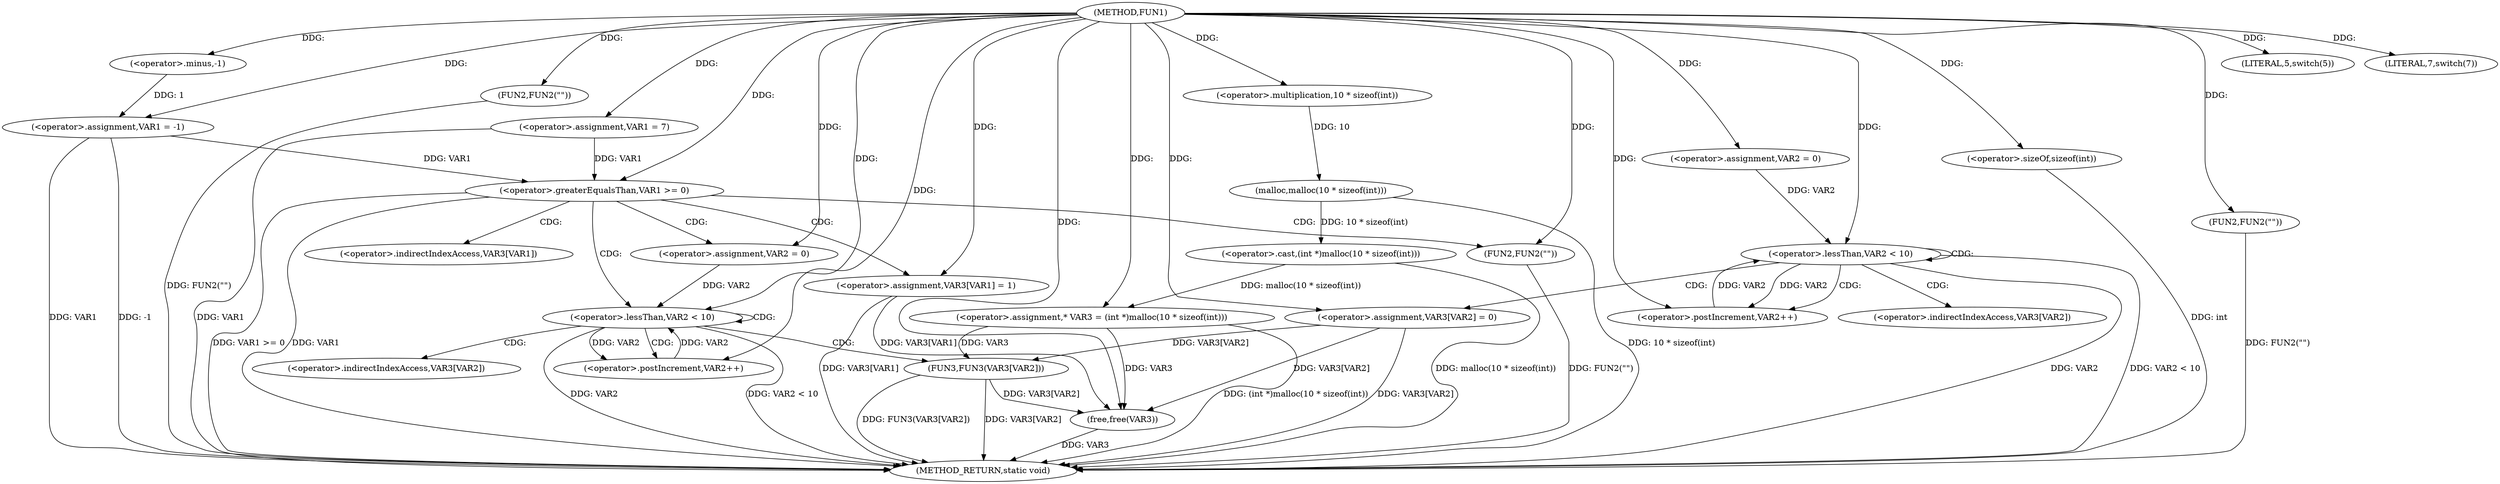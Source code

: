 digraph FUN1 {  
"1000100" [label = "(METHOD,FUN1)" ]
"1000185" [label = "(METHOD_RETURN,static void)" ]
"1000103" [label = "(<operator>.assignment,VAR1 = -1)" ]
"1000105" [label = "(<operator>.minus,-1)" ]
"1000108" [label = "(LITERAL,5,switch(5))" ]
"1000111" [label = "(FUN2,FUN2(\"\"))" ]
"1000115" [label = "(<operator>.assignment,VAR1 = 7)" ]
"1000120" [label = "(LITERAL,7,switch(7))" ]
"1000126" [label = "(<operator>.assignment,* VAR3 = (int *)malloc(10 * sizeof(int)))" ]
"1000128" [label = "(<operator>.cast,(int *)malloc(10 * sizeof(int)))" ]
"1000130" [label = "(malloc,malloc(10 * sizeof(int)))" ]
"1000131" [label = "(<operator>.multiplication,10 * sizeof(int))" ]
"1000133" [label = "(<operator>.sizeOf,sizeof(int))" ]
"1000136" [label = "(<operator>.assignment,VAR2 = 0)" ]
"1000139" [label = "(<operator>.lessThan,VAR2 < 10)" ]
"1000142" [label = "(<operator>.postIncrement,VAR2++)" ]
"1000145" [label = "(<operator>.assignment,VAR3[VAR2] = 0)" ]
"1000151" [label = "(<operator>.greaterEqualsThan,VAR1 >= 0)" ]
"1000155" [label = "(<operator>.assignment,VAR3[VAR1] = 1)" ]
"1000161" [label = "(<operator>.assignment,VAR2 = 0)" ]
"1000164" [label = "(<operator>.lessThan,VAR2 < 10)" ]
"1000167" [label = "(<operator>.postIncrement,VAR2++)" ]
"1000170" [label = "(FUN3,FUN3(VAR3[VAR2]))" ]
"1000176" [label = "(FUN2,FUN2(\"\"))" ]
"1000178" [label = "(free,free(VAR3))" ]
"1000182" [label = "(FUN2,FUN2(\"\"))" ]
"1000146" [label = "(<operator>.indirectIndexAccess,VAR3[VAR2])" ]
"1000156" [label = "(<operator>.indirectIndexAccess,VAR3[VAR1])" ]
"1000171" [label = "(<operator>.indirectIndexAccess,VAR3[VAR2])" ]
  "1000151" -> "1000185"  [ label = "DDG: VAR1 >= 0"] 
  "1000103" -> "1000185"  [ label = "DDG: -1"] 
  "1000139" -> "1000185"  [ label = "DDG: VAR2 < 10"] 
  "1000176" -> "1000185"  [ label = "DDG: FUN2(\"\")"] 
  "1000170" -> "1000185"  [ label = "DDG: FUN3(VAR3[VAR2])"] 
  "1000145" -> "1000185"  [ label = "DDG: VAR3[VAR2]"] 
  "1000182" -> "1000185"  [ label = "DDG: FUN2(\"\")"] 
  "1000128" -> "1000185"  [ label = "DDG: malloc(10 * sizeof(int))"] 
  "1000164" -> "1000185"  [ label = "DDG: VAR2 < 10"] 
  "1000178" -> "1000185"  [ label = "DDG: VAR3"] 
  "1000103" -> "1000185"  [ label = "DDG: VAR1"] 
  "1000139" -> "1000185"  [ label = "DDG: VAR2"] 
  "1000151" -> "1000185"  [ label = "DDG: VAR1"] 
  "1000133" -> "1000185"  [ label = "DDG: int"] 
  "1000170" -> "1000185"  [ label = "DDG: VAR3[VAR2]"] 
  "1000126" -> "1000185"  [ label = "DDG: (int *)malloc(10 * sizeof(int))"] 
  "1000155" -> "1000185"  [ label = "DDG: VAR3[VAR1]"] 
  "1000115" -> "1000185"  [ label = "DDG: VAR1"] 
  "1000111" -> "1000185"  [ label = "DDG: FUN2(\"\")"] 
  "1000130" -> "1000185"  [ label = "DDG: 10 * sizeof(int)"] 
  "1000164" -> "1000185"  [ label = "DDG: VAR2"] 
  "1000105" -> "1000103"  [ label = "DDG: 1"] 
  "1000100" -> "1000103"  [ label = "DDG: "] 
  "1000100" -> "1000105"  [ label = "DDG: "] 
  "1000100" -> "1000108"  [ label = "DDG: "] 
  "1000100" -> "1000111"  [ label = "DDG: "] 
  "1000100" -> "1000115"  [ label = "DDG: "] 
  "1000100" -> "1000120"  [ label = "DDG: "] 
  "1000128" -> "1000126"  [ label = "DDG: malloc(10 * sizeof(int))"] 
  "1000100" -> "1000126"  [ label = "DDG: "] 
  "1000130" -> "1000128"  [ label = "DDG: 10 * sizeof(int)"] 
  "1000131" -> "1000130"  [ label = "DDG: 10"] 
  "1000100" -> "1000131"  [ label = "DDG: "] 
  "1000100" -> "1000133"  [ label = "DDG: "] 
  "1000100" -> "1000136"  [ label = "DDG: "] 
  "1000142" -> "1000139"  [ label = "DDG: VAR2"] 
  "1000136" -> "1000139"  [ label = "DDG: VAR2"] 
  "1000100" -> "1000139"  [ label = "DDG: "] 
  "1000139" -> "1000142"  [ label = "DDG: VAR2"] 
  "1000100" -> "1000142"  [ label = "DDG: "] 
  "1000100" -> "1000145"  [ label = "DDG: "] 
  "1000103" -> "1000151"  [ label = "DDG: VAR1"] 
  "1000115" -> "1000151"  [ label = "DDG: VAR1"] 
  "1000100" -> "1000151"  [ label = "DDG: "] 
  "1000100" -> "1000155"  [ label = "DDG: "] 
  "1000100" -> "1000161"  [ label = "DDG: "] 
  "1000167" -> "1000164"  [ label = "DDG: VAR2"] 
  "1000161" -> "1000164"  [ label = "DDG: VAR2"] 
  "1000100" -> "1000164"  [ label = "DDG: "] 
  "1000164" -> "1000167"  [ label = "DDG: VAR2"] 
  "1000100" -> "1000167"  [ label = "DDG: "] 
  "1000126" -> "1000170"  [ label = "DDG: VAR3"] 
  "1000145" -> "1000170"  [ label = "DDG: VAR3[VAR2]"] 
  "1000100" -> "1000176"  [ label = "DDG: "] 
  "1000126" -> "1000178"  [ label = "DDG: VAR3"] 
  "1000170" -> "1000178"  [ label = "DDG: VAR3[VAR2]"] 
  "1000155" -> "1000178"  [ label = "DDG: VAR3[VAR1]"] 
  "1000145" -> "1000178"  [ label = "DDG: VAR3[VAR2]"] 
  "1000100" -> "1000178"  [ label = "DDG: "] 
  "1000100" -> "1000182"  [ label = "DDG: "] 
  "1000139" -> "1000142"  [ label = "CDG: "] 
  "1000139" -> "1000139"  [ label = "CDG: "] 
  "1000139" -> "1000145"  [ label = "CDG: "] 
  "1000139" -> "1000146"  [ label = "CDG: "] 
  "1000151" -> "1000164"  [ label = "CDG: "] 
  "1000151" -> "1000156"  [ label = "CDG: "] 
  "1000151" -> "1000161"  [ label = "CDG: "] 
  "1000151" -> "1000155"  [ label = "CDG: "] 
  "1000151" -> "1000176"  [ label = "CDG: "] 
  "1000164" -> "1000164"  [ label = "CDG: "] 
  "1000164" -> "1000167"  [ label = "CDG: "] 
  "1000164" -> "1000170"  [ label = "CDG: "] 
  "1000164" -> "1000171"  [ label = "CDG: "] 
}
